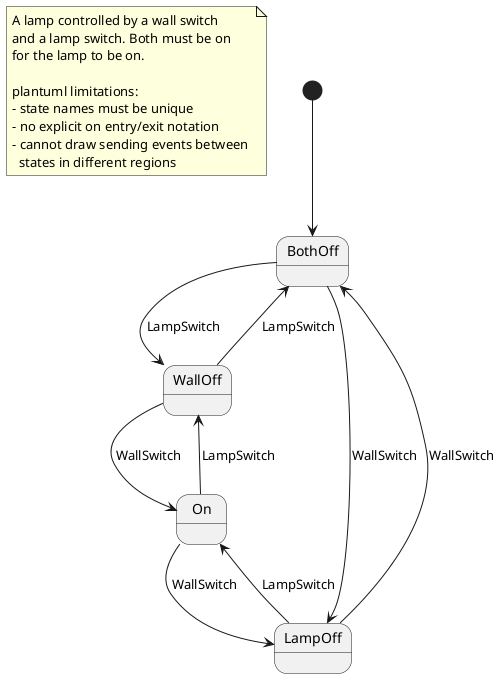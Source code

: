 @startuml

note as N1
  A lamp controlled by a wall switch
  and a lamp switch. Both must be on
  for the lamp to be on.

  plantuml limitations:
  - state names must be unique
  - no explicit on entry/exit notation
  - cannot draw sending events between 
    states in different regions
end note

[*] --> BothOff
BothOff --> WallOff : LampSwitch
WallOff --> BothOff : LampSwitch

BothOff --> LampOff : WallSwitch
LampOff --> BothOff : WallSwitch

WallOff --> On : WallSwitch
On --> WallOff : LampSwitch

LampOff --> On : LampSwitch
On --> LampOff : WallSwitch

@enduml

